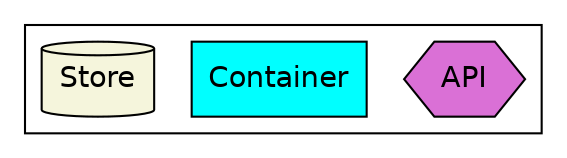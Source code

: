 digraph {
  graph [fontname="helvetica" fontsize=16]
  node [fontname="helvetica" fontsize=14 style=filled]
  edge [fontname="helvetica" fontsize=12]

  subgraph cluster_legend {
    node [style=filled]
    API [shape=hexagon fillcolor=orchid]
    Container [shape=box fillcolor=cyan]
    Store [shape=cylinder fillcolor=beige]
  }
}
